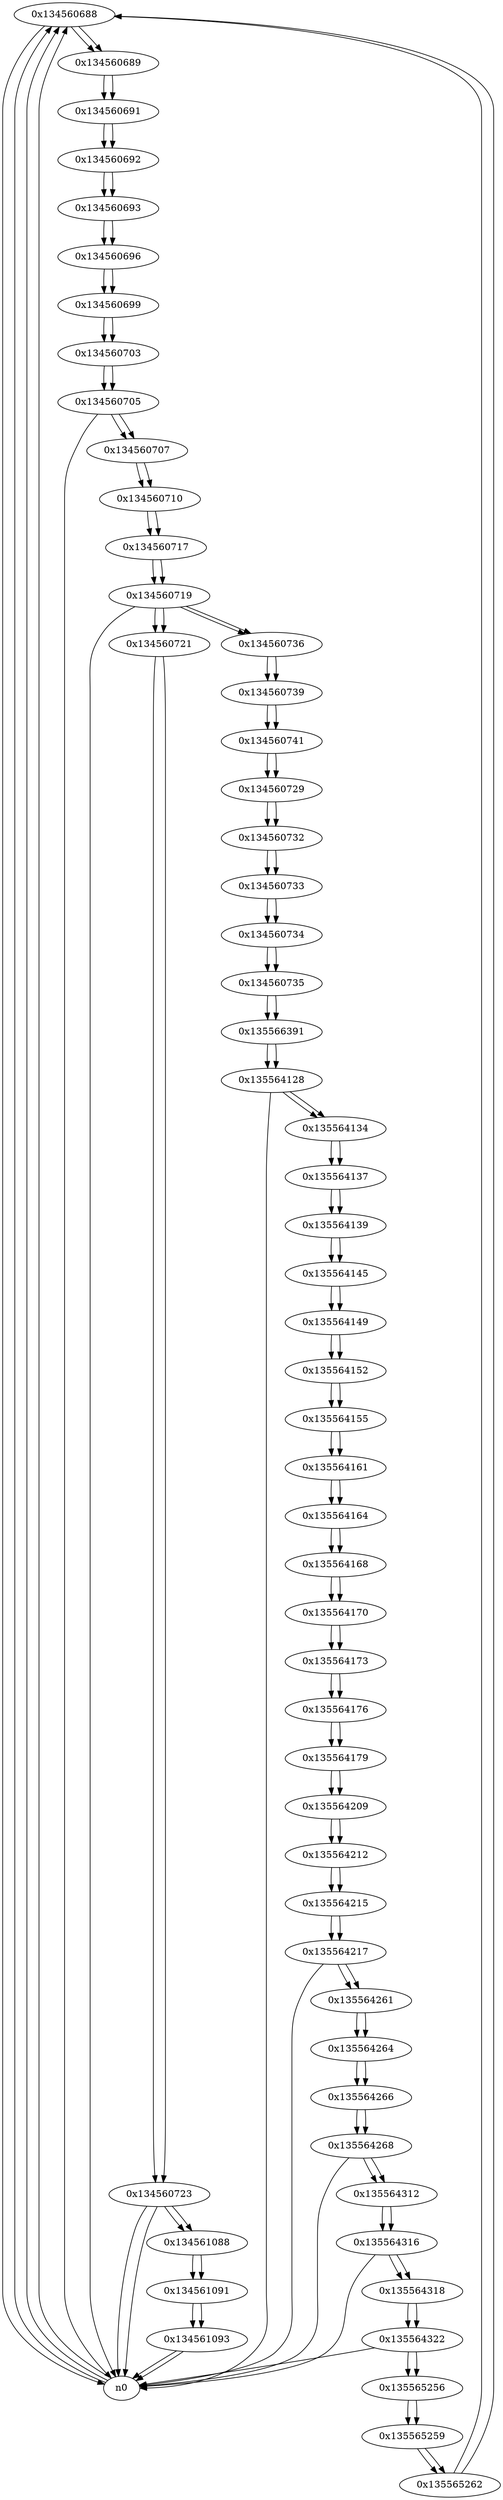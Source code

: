 digraph G{
/* nodes */
  n1 [label="0x134560688"]
  n2 [label="0x134560689"]
  n3 [label="0x134560691"]
  n4 [label="0x134560692"]
  n5 [label="0x134560693"]
  n6 [label="0x134560696"]
  n7 [label="0x134560699"]
  n8 [label="0x134560703"]
  n9 [label="0x134560705"]
  n10 [label="0x134560707"]
  n11 [label="0x134560710"]
  n12 [label="0x134560717"]
  n13 [label="0x134560719"]
  n14 [label="0x134560721"]
  n15 [label="0x134560723"]
  n16 [label="0x134561088"]
  n17 [label="0x134561091"]
  n18 [label="0x134561093"]
  n19 [label="0x134560736"]
  n20 [label="0x134560739"]
  n21 [label="0x134560741"]
  n22 [label="0x134560729"]
  n23 [label="0x134560732"]
  n24 [label="0x134560733"]
  n25 [label="0x134560734"]
  n26 [label="0x134560735"]
  n27 [label="0x135566391"]
  n28 [label="0x135564128"]
  n29 [label="0x135564134"]
  n30 [label="0x135564137"]
  n31 [label="0x135564139"]
  n32 [label="0x135564145"]
  n33 [label="0x135564149"]
  n34 [label="0x135564152"]
  n35 [label="0x135564155"]
  n36 [label="0x135564161"]
  n37 [label="0x135564164"]
  n38 [label="0x135564168"]
  n39 [label="0x135564170"]
  n40 [label="0x135564173"]
  n41 [label="0x135564176"]
  n42 [label="0x135564179"]
  n43 [label="0x135564209"]
  n44 [label="0x135564212"]
  n45 [label="0x135564215"]
  n46 [label="0x135564217"]
  n47 [label="0x135564261"]
  n48 [label="0x135564264"]
  n49 [label="0x135564266"]
  n50 [label="0x135564268"]
  n51 [label="0x135564312"]
  n52 [label="0x135564316"]
  n53 [label="0x135564318"]
  n54 [label="0x135564322"]
  n55 [label="0x135565256"]
  n56 [label="0x135565259"]
  n57 [label="0x135565262"]
/* edges */
n1 -> n2;
n1 -> n0;
n57 -> n1;
n0 -> n1;
n0 -> n1;
n0 -> n1;
n2 -> n3;
n1 -> n2;
n3 -> n4;
n2 -> n3;
n4 -> n5;
n3 -> n4;
n5 -> n6;
n4 -> n5;
n6 -> n7;
n5 -> n6;
n7 -> n8;
n6 -> n7;
n8 -> n9;
n7 -> n8;
n9 -> n10;
n9 -> n0;
n8 -> n9;
n10 -> n11;
n9 -> n10;
n11 -> n12;
n10 -> n11;
n12 -> n13;
n11 -> n12;
n13 -> n14;
n13 -> n19;
n13 -> n0;
n12 -> n13;
n14 -> n15;
n13 -> n14;
n15 -> n16;
n15 -> n0;
n15 -> n0;
n14 -> n15;
n16 -> n17;
n15 -> n16;
n17 -> n18;
n16 -> n17;
n18 -> n0;
n18 -> n0;
n17 -> n18;
n19 -> n20;
n13 -> n19;
n20 -> n21;
n19 -> n20;
n21 -> n22;
n20 -> n21;
n22 -> n23;
n21 -> n22;
n23 -> n24;
n22 -> n23;
n24 -> n25;
n23 -> n24;
n25 -> n26;
n24 -> n25;
n26 -> n27;
n25 -> n26;
n27 -> n28;
n26 -> n27;
n28 -> n29;
n28 -> n0;
n27 -> n28;
n29 -> n30;
n28 -> n29;
n30 -> n31;
n29 -> n30;
n31 -> n32;
n30 -> n31;
n32 -> n33;
n31 -> n32;
n33 -> n34;
n32 -> n33;
n34 -> n35;
n33 -> n34;
n35 -> n36;
n34 -> n35;
n36 -> n37;
n35 -> n36;
n37 -> n38;
n36 -> n37;
n38 -> n39;
n37 -> n38;
n39 -> n40;
n38 -> n39;
n40 -> n41;
n39 -> n40;
n41 -> n42;
n40 -> n41;
n42 -> n43;
n41 -> n42;
n43 -> n44;
n42 -> n43;
n44 -> n45;
n43 -> n44;
n45 -> n46;
n44 -> n45;
n46 -> n47;
n46 -> n0;
n45 -> n46;
n47 -> n48;
n46 -> n47;
n48 -> n49;
n47 -> n48;
n49 -> n50;
n48 -> n49;
n50 -> n51;
n50 -> n0;
n49 -> n50;
n51 -> n52;
n50 -> n51;
n52 -> n53;
n52 -> n0;
n51 -> n52;
n53 -> n54;
n52 -> n53;
n54 -> n0;
n54 -> n55;
n53 -> n54;
n55 -> n56;
n54 -> n55;
n56 -> n57;
n55 -> n56;
n57 -> n1;
n56 -> n57;
}
